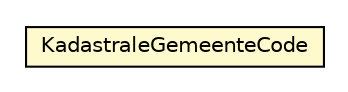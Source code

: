 #!/usr/local/bin/dot
#
# Class diagram 
# Generated by UMLGraph version R5_6-24-gf6e263 (http://www.umlgraph.org/)
#

digraph G {
	edge [fontname="Helvetica",fontsize=10,labelfontname="Helvetica",labelfontsize=10];
	node [fontname="Helvetica",fontsize=10,shape=plaintext];
	nodesep=0.25;
	ranksep=0.5;
	// nl.egem.stuf.sector.bg._0204.KGMTabel.KadastraleGemeenteCode
	c100204 [label=<<table title="nl.egem.stuf.sector.bg._0204.KGMTabel.KadastraleGemeenteCode" border="0" cellborder="1" cellspacing="0" cellpadding="2" port="p" bgcolor="lemonChiffon" href="./KGMTabel.KadastraleGemeenteCode.html">
		<tr><td><table border="0" cellspacing="0" cellpadding="1">
<tr><td align="center" balign="center"> KadastraleGemeenteCode </td></tr>
		</table></td></tr>
		</table>>, URL="./KGMTabel.KadastraleGemeenteCode.html", fontname="Helvetica", fontcolor="black", fontsize=10.0];
}

